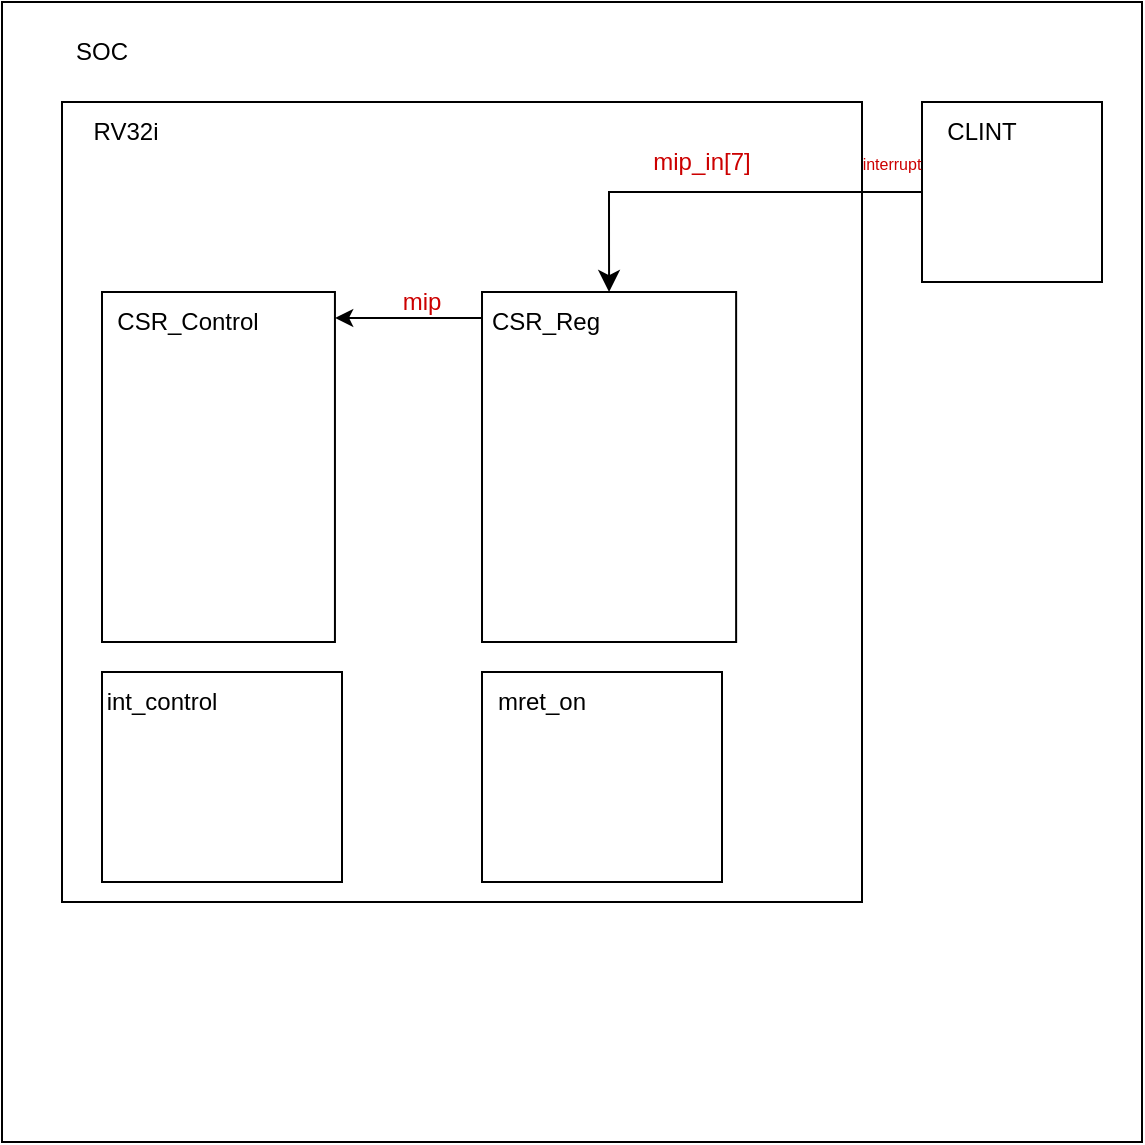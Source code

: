 <mxfile>
    <diagram id="-PpzwEVTADR4msMIEhI9" name="Page-1">
        <mxGraphModel dx="939" dy="497" grid="1" gridSize="10" guides="1" tooltips="1" connect="1" arrows="1" fold="1" page="1" pageScale="1" pageWidth="827" pageHeight="1169" math="0" shadow="0">
            <root>
                <mxCell id="0"/>
                <mxCell id="1" parent="0"/>
                <mxCell id="6" value="" style="whiteSpace=wrap;html=1;aspect=fixed;" vertex="1" parent="1">
                    <mxGeometry x="140" y="265" width="570" height="570" as="geometry"/>
                </mxCell>
                <mxCell id="7" value="SOC" style="text;html=1;align=center;verticalAlign=middle;whiteSpace=wrap;rounded=0;" vertex="1" parent="1">
                    <mxGeometry x="160" y="275" width="60" height="30" as="geometry"/>
                </mxCell>
                <mxCell id="12" value="" style="group" vertex="1" connectable="0" parent="1">
                    <mxGeometry x="600" y="315" width="90" height="90" as="geometry"/>
                </mxCell>
                <mxCell id="10" value="" style="whiteSpace=wrap;html=1;aspect=fixed;" vertex="1" parent="12">
                    <mxGeometry width="90" height="90" as="geometry"/>
                </mxCell>
                <mxCell id="11" value="CLINT" style="text;html=1;align=center;verticalAlign=middle;whiteSpace=wrap;rounded=0;" vertex="1" parent="12">
                    <mxGeometry width="60" height="30" as="geometry"/>
                </mxCell>
                <mxCell id="13" value="" style="group" vertex="1" connectable="0" parent="1">
                    <mxGeometry x="170" y="315" width="400" height="400" as="geometry"/>
                </mxCell>
                <mxCell id="8" value="" style="whiteSpace=wrap;html=1;aspect=fixed;" vertex="1" parent="13">
                    <mxGeometry width="400" height="400" as="geometry"/>
                </mxCell>
                <mxCell id="9" value="RV32i" style="text;html=1;align=center;verticalAlign=middle;whiteSpace=wrap;rounded=0;" vertex="1" parent="13">
                    <mxGeometry width="63.529" height="30.882" as="geometry"/>
                </mxCell>
                <mxCell id="19" value="" style="group" vertex="1" connectable="0" parent="13">
                    <mxGeometry x="19.998" y="95.001" width="116.471" height="175.0" as="geometry"/>
                </mxCell>
                <mxCell id="14" value="" style="rounded=0;whiteSpace=wrap;html=1;" vertex="1" parent="19">
                    <mxGeometry width="116.471" height="175.0" as="geometry"/>
                </mxCell>
                <mxCell id="18" value="CSR_Control" style="text;html=1;align=center;verticalAlign=middle;whiteSpace=wrap;rounded=0;" vertex="1" parent="19">
                    <mxGeometry x="10.588" width="63.529" height="30.882" as="geometry"/>
                </mxCell>
                <mxCell id="21" value="" style="group" vertex="1" connectable="0" parent="13">
                    <mxGeometry x="210.004" y="95.001" width="127.059" height="175.0" as="geometry"/>
                </mxCell>
                <mxCell id="15" value="" style="rounded=0;whiteSpace=wrap;html=1;" vertex="1" parent="21">
                    <mxGeometry width="127.059" height="175.0" as="geometry"/>
                </mxCell>
                <mxCell id="20" value="CSR_Reg" style="text;html=1;align=center;verticalAlign=middle;whiteSpace=wrap;rounded=0;" vertex="1" parent="21">
                    <mxGeometry width="63.529" height="30.882" as="geometry"/>
                </mxCell>
                <mxCell id="29" value="&lt;font style=&quot;color: rgb(204, 0, 0);&quot;&gt;mip_in[7]&lt;/font&gt;" style="text;html=1;align=center;verticalAlign=middle;whiteSpace=wrap;rounded=0;" vertex="1" parent="13">
                    <mxGeometry x="290" y="15" width="60" height="30" as="geometry"/>
                </mxCell>
                <mxCell id="30" value="" style="edgeStyle=none;html=1;entryX=1.001;entryY=0.074;entryDx=0;entryDy=0;entryPerimeter=0;" edge="1" parent="13" target="14">
                    <mxGeometry relative="1" as="geometry">
                        <mxPoint x="210" y="108" as="sourcePoint"/>
                    </mxGeometry>
                </mxCell>
                <mxCell id="31" value="&lt;font style=&quot;color: rgb(204, 0, 0);&quot;&gt;mip&lt;/font&gt;" style="text;html=1;align=center;verticalAlign=middle;whiteSpace=wrap;rounded=0;" vertex="1" parent="13">
                    <mxGeometry x="150" y="85" width="60" height="30" as="geometry"/>
                </mxCell>
                <mxCell id="32" value="" style="rounded=0;whiteSpace=wrap;html=1;" vertex="1" parent="13">
                    <mxGeometry x="20" y="285" width="120" height="105" as="geometry"/>
                </mxCell>
                <mxCell id="33" value="" style="rounded=0;whiteSpace=wrap;html=1;" vertex="1" parent="13">
                    <mxGeometry x="210" y="285" width="120" height="105" as="geometry"/>
                </mxCell>
                <mxCell id="34" value="int_control&lt;span style=&quot;font-family: monospace; font-size: 0px; text-align: start; text-wrap: nowrap;&quot;&gt;%3CmxGraphModel%3E%3Croot%3E%3CmxCell%20id%3D%220%22%2F%3E%3CmxCell%20id%3D%221%22%20parent%3D%220%22%2F%3E%3CmxCell%20id%3D%222%22%20value%3D%22%22%20style%3D%22rounded%3D0%3BwhiteSpace%3Dwrap%3Bhtml%3D1%3B%22%20vertex%3D%221%22%20parent%3D%221%22%3E%3CmxGeometry%20x%3D%22190%22%20y%3D%22600%22%20width%3D%22120%22%20height%3D%22105%22%20as%3D%22geometry%22%2F%3E%3C%2FmxCell%3E%3C%2Froot%3E%3C%2FmxGraphModel%3E&lt;/span&gt;" style="text;html=1;align=center;verticalAlign=middle;whiteSpace=wrap;rounded=0;" vertex="1" parent="13">
                    <mxGeometry x="20" y="285" width="60" height="30" as="geometry"/>
                </mxCell>
                <mxCell id="35" value="mret_on" style="text;html=1;align=center;verticalAlign=middle;whiteSpace=wrap;rounded=0;" vertex="1" parent="13">
                    <mxGeometry x="210" y="285" width="60" height="30" as="geometry"/>
                </mxCell>
                <mxCell id="27" value="" style="edgeStyle=segmentEdgeStyle;endArrow=classic;html=1;curved=0;rounded=0;endSize=8;startSize=8;exitX=0;exitY=0.5;exitDx=0;exitDy=0;entryX=0.5;entryY=0;entryDx=0;entryDy=0;" edge="1" parent="1" source="10" target="15">
                    <mxGeometry width="50" height="50" relative="1" as="geometry">
                        <mxPoint x="450" y="440" as="sourcePoint"/>
                        <mxPoint x="500" y="390" as="targetPoint"/>
                    </mxGeometry>
                </mxCell>
                <mxCell id="28" value="&lt;font style=&quot;color: rgb(204, 0, 0); font-size: 8px;&quot;&gt;interrupt&lt;/font&gt;" style="text;html=1;align=center;verticalAlign=middle;whiteSpace=wrap;rounded=0;" vertex="1" parent="1">
                    <mxGeometry x="560" y="330" width="50" height="30" as="geometry"/>
                </mxCell>
            </root>
        </mxGraphModel>
    </diagram>
</mxfile>